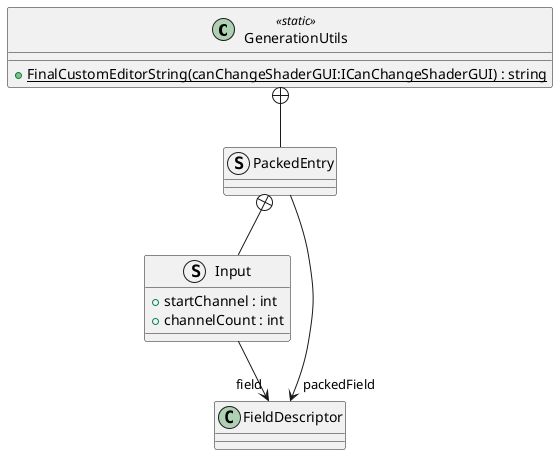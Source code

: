 @startuml
class GenerationUtils <<static>> {
    + {static} FinalCustomEditorString(canChangeShaderGUI:ICanChangeShaderGUI) : string
}
struct PackedEntry {
}
struct Input {
    + startChannel : int
    + channelCount : int
}
GenerationUtils +-- PackedEntry
PackedEntry --> "packedField" FieldDescriptor
PackedEntry +-- Input
Input --> "field" FieldDescriptor
@enduml
